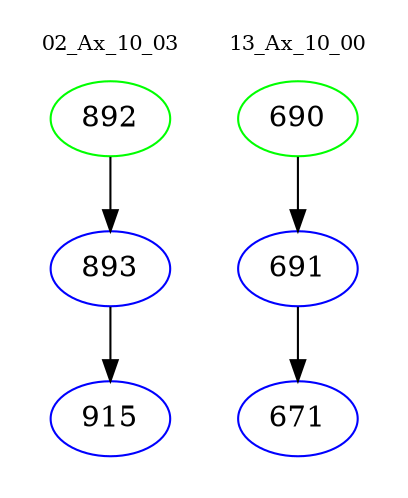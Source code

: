 digraph{
subgraph cluster_0 {
color = white
label = "02_Ax_10_03";
fontsize=10;
T0_892 [label="892", color="green"]
T0_892 -> T0_893 [color="black"]
T0_893 [label="893", color="blue"]
T0_893 -> T0_915 [color="black"]
T0_915 [label="915", color="blue"]
}
subgraph cluster_1 {
color = white
label = "13_Ax_10_00";
fontsize=10;
T1_690 [label="690", color="green"]
T1_690 -> T1_691 [color="black"]
T1_691 [label="691", color="blue"]
T1_691 -> T1_671 [color="black"]
T1_671 [label="671", color="blue"]
}
}
